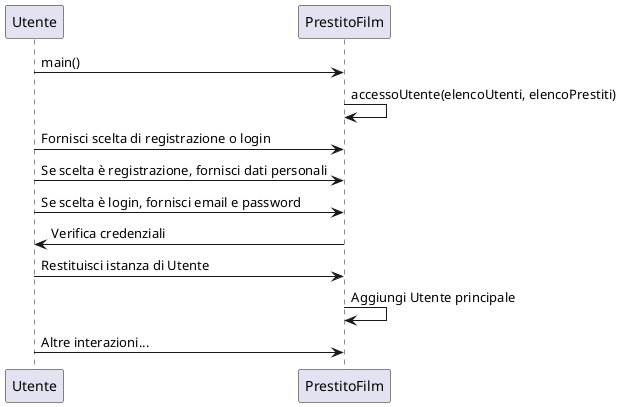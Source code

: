 @startuml accessoUtente
Utente->PrestitoFilm: main()
PrestitoFilm->PrestitoFilm: accessoUtente(elencoUtenti, elencoPrestiti)
Utente->PrestitoFilm: Fornisci scelta di registrazione o login
Utente->PrestitoFilm: Se scelta è registrazione, fornisci dati personali
Utente->PrestitoFilm: Se scelta è login, fornisci email e password
PrestitoFilm->Utente: Verifica credenziali
Utente->PrestitoFilm: Restituisci istanza di Utente
PrestitoFilm->PrestitoFilm: Aggiungi Utente principale
Utente->PrestitoFilm: Altre interazioni...
@enduml